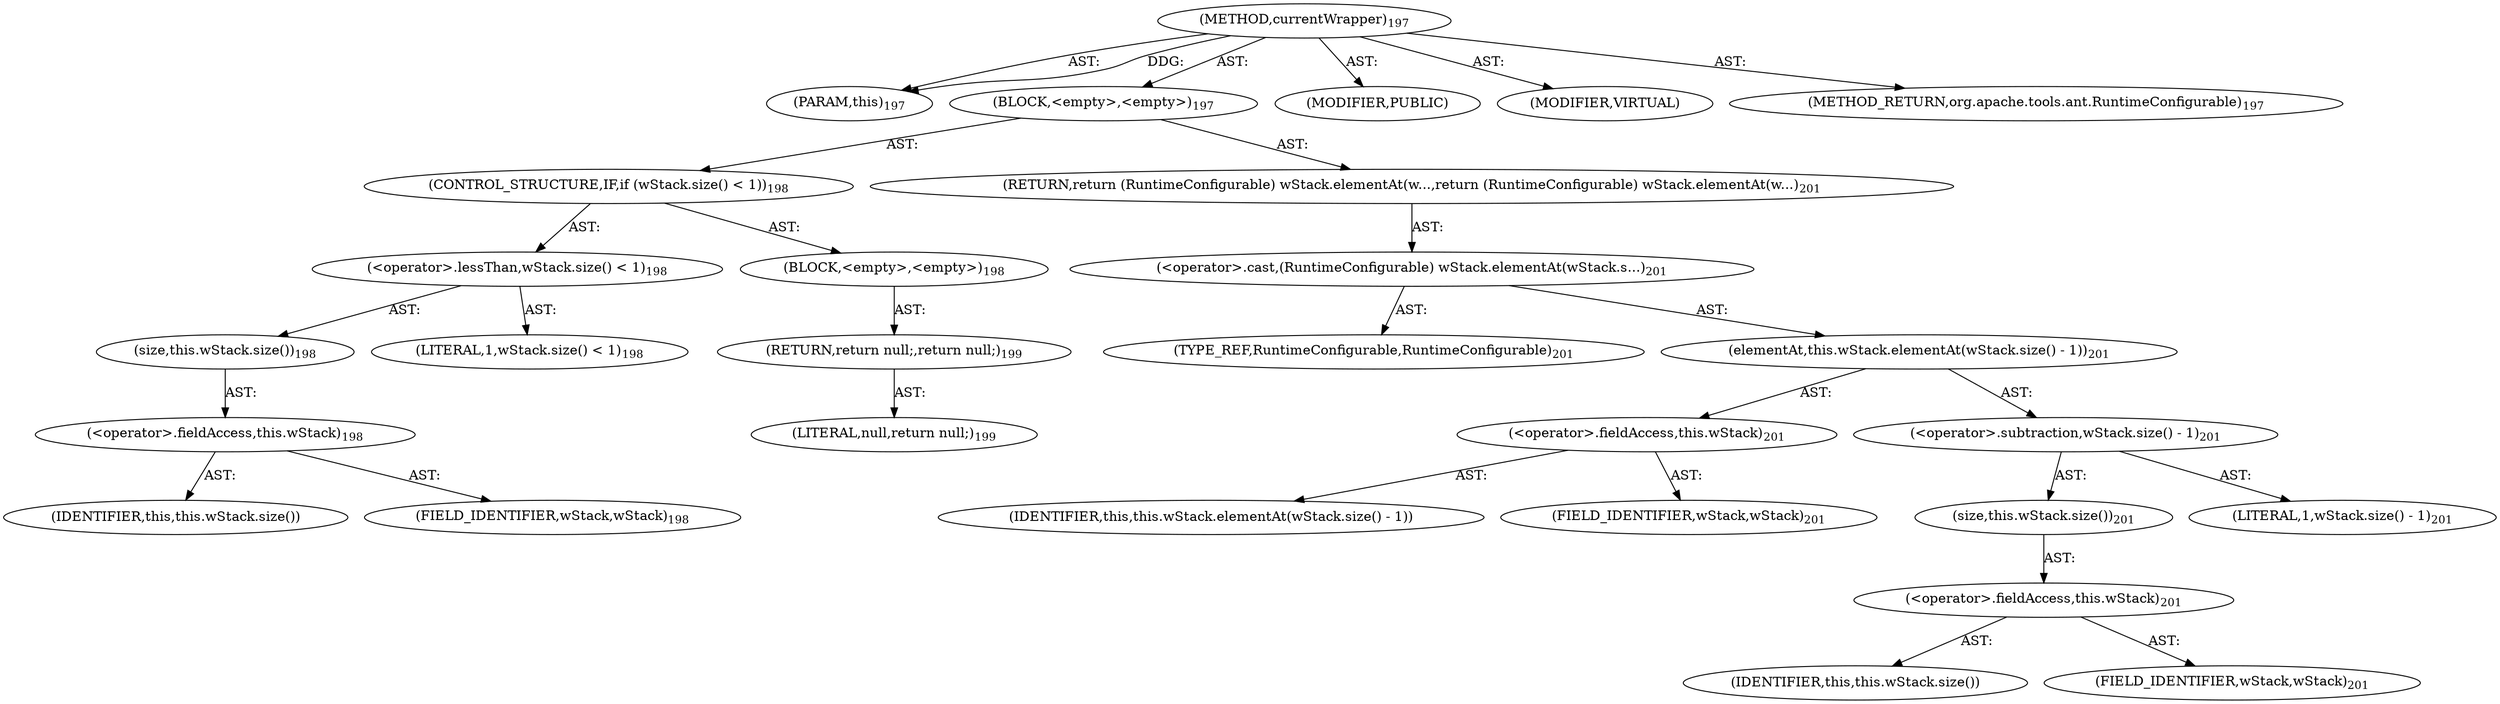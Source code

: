 digraph "currentWrapper" {  
"111669149703" [label = <(METHOD,currentWrapper)<SUB>197</SUB>> ]
"115964117006" [label = <(PARAM,this)<SUB>197</SUB>> ]
"25769803783" [label = <(BLOCK,&lt;empty&gt;,&lt;empty&gt;)<SUB>197</SUB>> ]
"47244640256" [label = <(CONTROL_STRUCTURE,IF,if (wStack.size() &lt; 1))<SUB>198</SUB>> ]
"30064771119" [label = <(&lt;operator&gt;.lessThan,wStack.size() &lt; 1)<SUB>198</SUB>> ]
"30064771120" [label = <(size,this.wStack.size())<SUB>198</SUB>> ]
"30064771121" [label = <(&lt;operator&gt;.fieldAccess,this.wStack)<SUB>198</SUB>> ]
"68719476768" [label = <(IDENTIFIER,this,this.wStack.size())> ]
"55834574871" [label = <(FIELD_IDENTIFIER,wStack,wStack)<SUB>198</SUB>> ]
"90194313219" [label = <(LITERAL,1,wStack.size() &lt; 1)<SUB>198</SUB>> ]
"25769803784" [label = <(BLOCK,&lt;empty&gt;,&lt;empty&gt;)<SUB>198</SUB>> ]
"146028888068" [label = <(RETURN,return null;,return null;)<SUB>199</SUB>> ]
"90194313220" [label = <(LITERAL,null,return null;)<SUB>199</SUB>> ]
"146028888069" [label = <(RETURN,return (RuntimeConfigurable) wStack.elementAt(w...,return (RuntimeConfigurable) wStack.elementAt(w...)<SUB>201</SUB>> ]
"30064771122" [label = <(&lt;operator&gt;.cast,(RuntimeConfigurable) wStack.elementAt(wStack.s...)<SUB>201</SUB>> ]
"180388626432" [label = <(TYPE_REF,RuntimeConfigurable,RuntimeConfigurable)<SUB>201</SUB>> ]
"30064771123" [label = <(elementAt,this.wStack.elementAt(wStack.size() - 1))<SUB>201</SUB>> ]
"30064771124" [label = <(&lt;operator&gt;.fieldAccess,this.wStack)<SUB>201</SUB>> ]
"68719476769" [label = <(IDENTIFIER,this,this.wStack.elementAt(wStack.size() - 1))> ]
"55834574872" [label = <(FIELD_IDENTIFIER,wStack,wStack)<SUB>201</SUB>> ]
"30064771125" [label = <(&lt;operator&gt;.subtraction,wStack.size() - 1)<SUB>201</SUB>> ]
"30064771126" [label = <(size,this.wStack.size())<SUB>201</SUB>> ]
"30064771127" [label = <(&lt;operator&gt;.fieldAccess,this.wStack)<SUB>201</SUB>> ]
"68719476770" [label = <(IDENTIFIER,this,this.wStack.size())> ]
"55834574873" [label = <(FIELD_IDENTIFIER,wStack,wStack)<SUB>201</SUB>> ]
"90194313221" [label = <(LITERAL,1,wStack.size() - 1)<SUB>201</SUB>> ]
"133143986201" [label = <(MODIFIER,PUBLIC)> ]
"133143986202" [label = <(MODIFIER,VIRTUAL)> ]
"128849018887" [label = <(METHOD_RETURN,org.apache.tools.ant.RuntimeConfigurable)<SUB>197</SUB>> ]
  "111669149703" -> "115964117006"  [ label = "AST: "] 
  "111669149703" -> "25769803783"  [ label = "AST: "] 
  "111669149703" -> "133143986201"  [ label = "AST: "] 
  "111669149703" -> "133143986202"  [ label = "AST: "] 
  "111669149703" -> "128849018887"  [ label = "AST: "] 
  "25769803783" -> "47244640256"  [ label = "AST: "] 
  "25769803783" -> "146028888069"  [ label = "AST: "] 
  "47244640256" -> "30064771119"  [ label = "AST: "] 
  "47244640256" -> "25769803784"  [ label = "AST: "] 
  "30064771119" -> "30064771120"  [ label = "AST: "] 
  "30064771119" -> "90194313219"  [ label = "AST: "] 
  "30064771120" -> "30064771121"  [ label = "AST: "] 
  "30064771121" -> "68719476768"  [ label = "AST: "] 
  "30064771121" -> "55834574871"  [ label = "AST: "] 
  "25769803784" -> "146028888068"  [ label = "AST: "] 
  "146028888068" -> "90194313220"  [ label = "AST: "] 
  "146028888069" -> "30064771122"  [ label = "AST: "] 
  "30064771122" -> "180388626432"  [ label = "AST: "] 
  "30064771122" -> "30064771123"  [ label = "AST: "] 
  "30064771123" -> "30064771124"  [ label = "AST: "] 
  "30064771123" -> "30064771125"  [ label = "AST: "] 
  "30064771124" -> "68719476769"  [ label = "AST: "] 
  "30064771124" -> "55834574872"  [ label = "AST: "] 
  "30064771125" -> "30064771126"  [ label = "AST: "] 
  "30064771125" -> "90194313221"  [ label = "AST: "] 
  "30064771126" -> "30064771127"  [ label = "AST: "] 
  "30064771127" -> "68719476770"  [ label = "AST: "] 
  "30064771127" -> "55834574873"  [ label = "AST: "] 
  "111669149703" -> "115964117006"  [ label = "DDG: "] 
}
